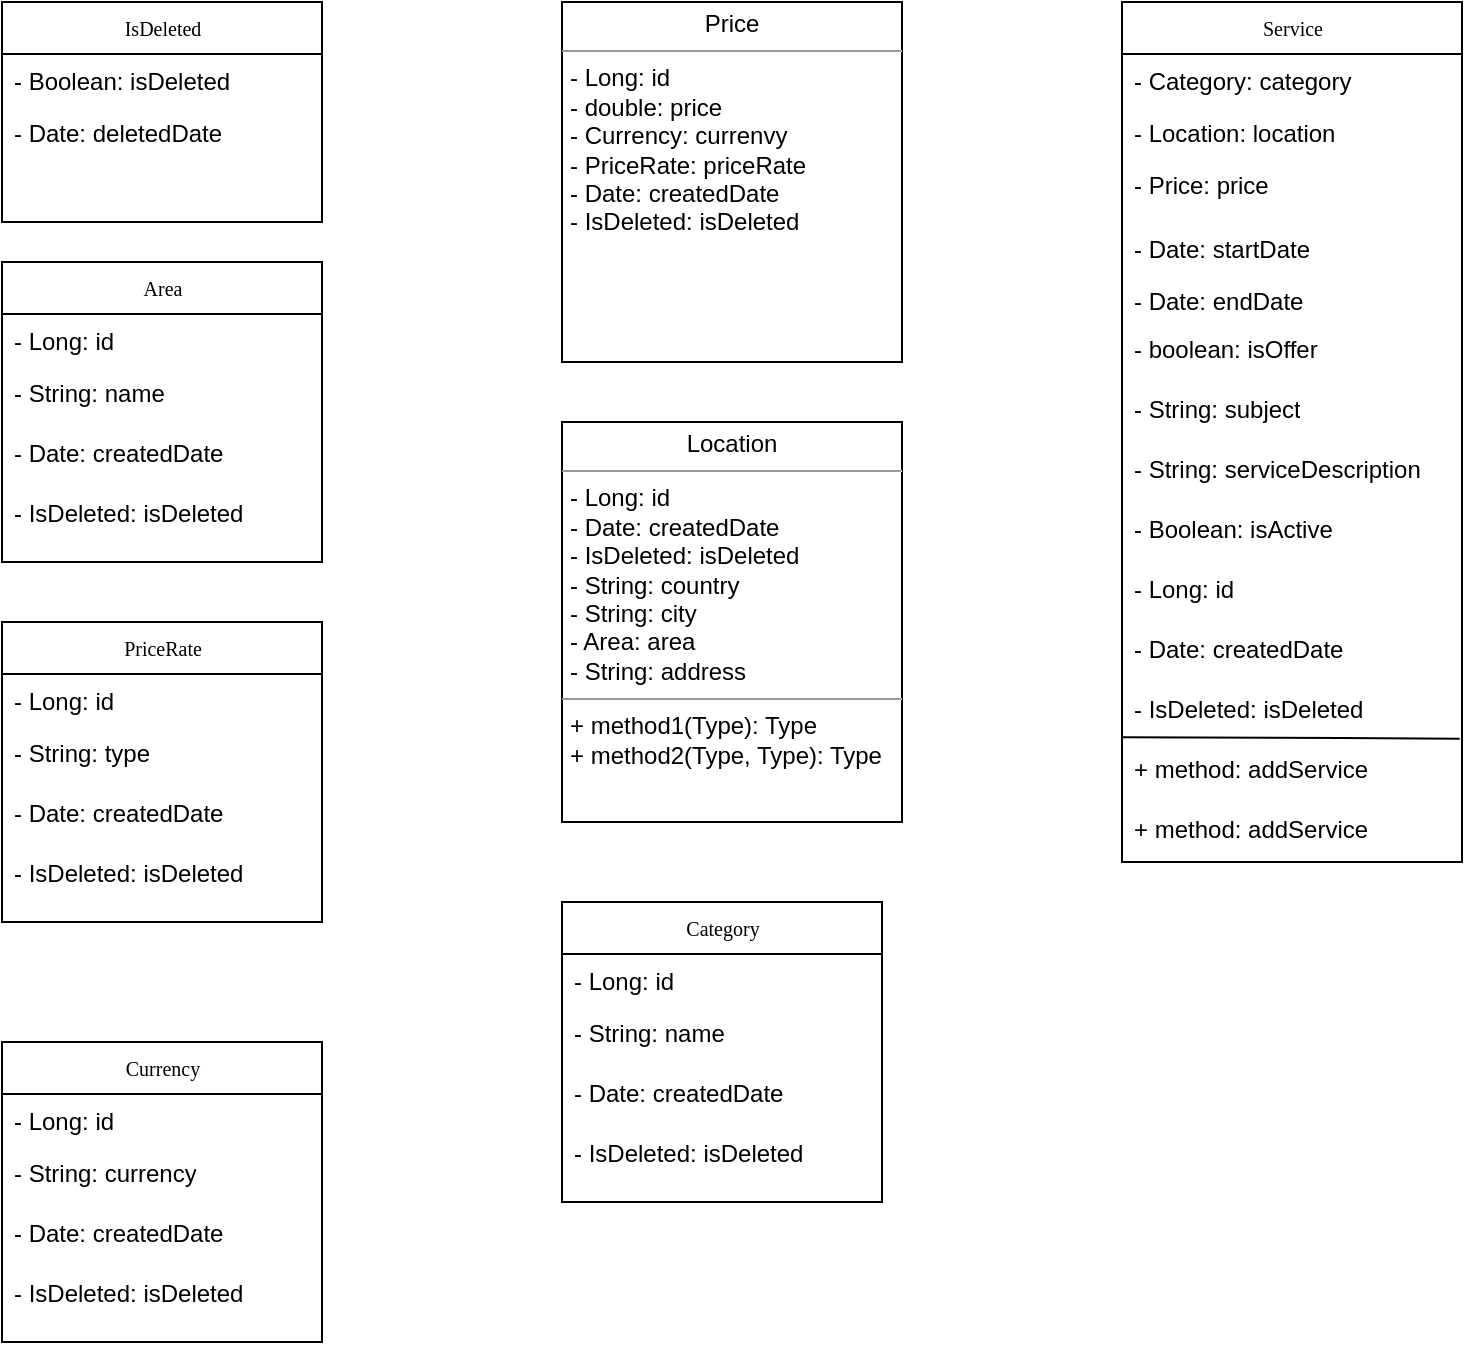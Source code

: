 <mxfile version="12.8.1" type="github">
  <diagram name="Page-1" id="c4acf3e9-155e-7222-9cf6-157b1a14988f">
    <mxGraphModel dx="1888" dy="548" grid="1" gridSize="10" guides="1" tooltips="1" connect="1" arrows="1" fold="1" page="1" pageScale="1" pageWidth="850" pageHeight="1100" background="#ffffff" math="0" shadow="0">
      <root>
        <mxCell id="0" />
        <mxCell id="1" parent="0" />
        <mxCell id="17acba5748e5396b-20" value="Category" style="swimlane;html=1;fontStyle=0;childLayout=stackLayout;horizontal=1;startSize=26;fillColor=none;horizontalStack=0;resizeParent=1;resizeLast=0;collapsible=1;marginBottom=0;swimlaneFillColor=#ffffff;rounded=0;shadow=0;comic=0;labelBackgroundColor=none;strokeWidth=1;fontFamily=Verdana;fontSize=10;align=center;" parent="1" vertex="1">
          <mxGeometry x="-560" y="450" width="160" height="150" as="geometry" />
        </mxCell>
        <mxCell id="17acba5748e5396b-21" value="- Long: id" style="text;html=1;strokeColor=none;fillColor=none;align=left;verticalAlign=top;spacingLeft=4;spacingRight=4;whiteSpace=wrap;overflow=hidden;rotatable=0;points=[[0,0.5],[1,0.5]];portConstraint=eastwest;" parent="17acba5748e5396b-20" vertex="1">
          <mxGeometry y="26" width="160" height="26" as="geometry" />
        </mxCell>
        <mxCell id="DxIsQP9263FxMT1ZJkQR-26" value="- String: name" style="text;html=1;strokeColor=none;fillColor=none;align=left;verticalAlign=top;spacingLeft=4;spacingRight=4;whiteSpace=wrap;overflow=hidden;rotatable=0;points=[[0,0.5],[1,0.5]];portConstraint=eastwest;" parent="17acba5748e5396b-20" vertex="1">
          <mxGeometry y="52" width="160" height="30" as="geometry" />
        </mxCell>
        <mxCell id="DxIsQP9263FxMT1ZJkQR-30" value="- Date: createdDate" style="text;html=1;strokeColor=none;fillColor=none;align=left;verticalAlign=top;spacingLeft=4;spacingRight=4;whiteSpace=wrap;overflow=hidden;rotatable=0;points=[[0,0.5],[1,0.5]];portConstraint=eastwest;" parent="17acba5748e5396b-20" vertex="1">
          <mxGeometry y="82" width="160" height="30" as="geometry" />
        </mxCell>
        <mxCell id="DxIsQP9263FxMT1ZJkQR-24" value="- IsDeleted: isDeleted" style="text;html=1;strokeColor=none;fillColor=none;align=left;verticalAlign=top;spacingLeft=4;spacingRight=4;whiteSpace=wrap;overflow=hidden;rotatable=0;points=[[0,0.5],[1,0.5]];portConstraint=eastwest;" parent="17acba5748e5396b-20" vertex="1">
          <mxGeometry y="112" width="160" height="30" as="geometry" />
        </mxCell>
        <mxCell id="17acba5748e5396b-30" value="Service" style="swimlane;html=1;fontStyle=0;childLayout=stackLayout;horizontal=1;startSize=26;fillColor=none;horizontalStack=0;resizeParent=1;resizeLast=0;collapsible=1;marginBottom=0;swimlaneFillColor=#ffffff;rounded=0;shadow=0;comic=0;labelBackgroundColor=none;strokeWidth=1;fontFamily=Verdana;fontSize=10;align=center;" parent="1" vertex="1">
          <mxGeometry x="-280" width="170" height="430" as="geometry" />
        </mxCell>
        <mxCell id="17acba5748e5396b-31" value="- Category: category" style="text;html=1;strokeColor=none;fillColor=none;align=left;verticalAlign=top;spacingLeft=4;spacingRight=4;whiteSpace=wrap;overflow=hidden;rotatable=0;points=[[0,0.5],[1,0.5]];portConstraint=eastwest;" parent="17acba5748e5396b-30" vertex="1">
          <mxGeometry y="26" width="170" height="26" as="geometry" />
        </mxCell>
        <mxCell id="17acba5748e5396b-32" value="- Location: location" style="text;html=1;strokeColor=none;fillColor=none;align=left;verticalAlign=top;spacingLeft=4;spacingRight=4;whiteSpace=wrap;overflow=hidden;rotatable=0;points=[[0,0.5],[1,0.5]];portConstraint=eastwest;" parent="17acba5748e5396b-30" vertex="1">
          <mxGeometry y="52" width="170" height="26" as="geometry" />
        </mxCell>
        <mxCell id="17acba5748e5396b-33" value="- Price: price" style="text;html=1;strokeColor=none;fillColor=none;align=left;verticalAlign=top;spacingLeft=4;spacingRight=4;whiteSpace=wrap;overflow=hidden;rotatable=0;points=[[0,0.5],[1,0.5]];portConstraint=eastwest;" parent="17acba5748e5396b-30" vertex="1">
          <mxGeometry y="78" width="170" height="32" as="geometry" />
        </mxCell>
        <mxCell id="zWuEhCJksEVTQqrsZCxa-1" value="- Date: startDate" style="text;html=1;strokeColor=none;fillColor=none;align=left;verticalAlign=top;spacingLeft=4;spacingRight=4;whiteSpace=wrap;overflow=hidden;rotatable=0;points=[[0,0.5],[1,0.5]];portConstraint=eastwest;" parent="17acba5748e5396b-30" vertex="1">
          <mxGeometry y="110" width="170" height="26" as="geometry" />
        </mxCell>
        <mxCell id="zWuEhCJksEVTQqrsZCxa-2" value="- Date: endDate" style="text;html=1;strokeColor=none;fillColor=none;align=left;verticalAlign=top;spacingLeft=4;spacingRight=4;whiteSpace=wrap;overflow=hidden;rotatable=0;points=[[0,0.5],[1,0.5]];portConstraint=eastwest;" parent="17acba5748e5396b-30" vertex="1">
          <mxGeometry y="136" width="170" height="24" as="geometry" />
        </mxCell>
        <mxCell id="zWuEhCJksEVTQqrsZCxa-3" value="- boolean: isOffer" style="text;html=1;strokeColor=none;fillColor=none;align=left;verticalAlign=top;spacingLeft=4;spacingRight=4;whiteSpace=wrap;overflow=hidden;rotatable=0;points=[[0,0.5],[1,0.5]];portConstraint=eastwest;" parent="17acba5748e5396b-30" vertex="1">
          <mxGeometry y="160" width="170" height="30" as="geometry" />
        </mxCell>
        <mxCell id="zWuEhCJksEVTQqrsZCxa-5" value="- String: subject" style="text;html=1;strokeColor=none;fillColor=none;align=left;verticalAlign=top;spacingLeft=4;spacingRight=4;whiteSpace=wrap;overflow=hidden;rotatable=0;points=[[0,0.5],[1,0.5]];portConstraint=eastwest;" parent="17acba5748e5396b-30" vertex="1">
          <mxGeometry y="190" width="170" height="30" as="geometry" />
        </mxCell>
        <mxCell id="zWuEhCJksEVTQqrsZCxa-6" value="- String: serviceDescription" style="text;html=1;strokeColor=none;fillColor=none;align=left;verticalAlign=top;spacingLeft=4;spacingRight=4;whiteSpace=wrap;overflow=hidden;rotatable=0;points=[[0,0.5],[1,0.5]];portConstraint=eastwest;" parent="17acba5748e5396b-30" vertex="1">
          <mxGeometry y="220" width="170" height="30" as="geometry" />
        </mxCell>
        <mxCell id="zWuEhCJksEVTQqrsZCxa-8" value="- Boolean: isActive" style="text;html=1;strokeColor=none;fillColor=none;align=left;verticalAlign=top;spacingLeft=4;spacingRight=4;whiteSpace=wrap;overflow=hidden;rotatable=0;points=[[0,0.5],[1,0.5]];portConstraint=eastwest;" parent="17acba5748e5396b-30" vertex="1">
          <mxGeometry y="250" width="170" height="30" as="geometry" />
        </mxCell>
        <mxCell id="zWuEhCJksEVTQqrsZCxa-9" value="- Long: id" style="text;html=1;strokeColor=none;fillColor=none;align=left;verticalAlign=top;spacingLeft=4;spacingRight=4;whiteSpace=wrap;overflow=hidden;rotatable=0;points=[[0,0.5],[1,0.5]];portConstraint=eastwest;" parent="17acba5748e5396b-30" vertex="1">
          <mxGeometry y="280" width="170" height="30" as="geometry" />
        </mxCell>
        <mxCell id="zWuEhCJksEVTQqrsZCxa-10" value="- Date: createdDate" style="text;html=1;strokeColor=none;fillColor=none;align=left;verticalAlign=top;spacingLeft=4;spacingRight=4;whiteSpace=wrap;overflow=hidden;rotatable=0;points=[[0,0.5],[1,0.5]];portConstraint=eastwest;" parent="17acba5748e5396b-30" vertex="1">
          <mxGeometry y="310" width="170" height="30" as="geometry" />
        </mxCell>
        <mxCell id="DxIsQP9263FxMT1ZJkQR-3" value="" style="endArrow=none;html=1;exitX=0;exitY=1.02;exitDx=0;exitDy=0;exitPerimeter=0;entryX=0.993;entryY=1.047;entryDx=0;entryDy=0;entryPerimeter=0;" parent="17acba5748e5396b-30" edge="1">
          <mxGeometry width="50" height="50" relative="1" as="geometry">
            <mxPoint y="367.6" as="sourcePoint" />
            <mxPoint x="168.81" y="368.41" as="targetPoint" />
            <Array as="points">
              <mxPoint x="120" y="368" />
            </Array>
          </mxGeometry>
        </mxCell>
        <mxCell id="DxIsQP9263FxMT1ZJkQR-5" value="- IsDeleted: isDeleted" style="text;html=1;strokeColor=none;fillColor=none;align=left;verticalAlign=top;spacingLeft=4;spacingRight=4;whiteSpace=wrap;overflow=hidden;rotatable=0;points=[[0,0.5],[1,0.5]];portConstraint=eastwest;" parent="17acba5748e5396b-30" vertex="1">
          <mxGeometry y="340" width="170" height="30" as="geometry" />
        </mxCell>
        <mxCell id="DxIsQP9263FxMT1ZJkQR-4" value="+ method: addService" style="text;html=1;strokeColor=none;fillColor=none;align=left;verticalAlign=top;spacingLeft=4;spacingRight=4;whiteSpace=wrap;overflow=hidden;rotatable=0;points=[[0,0.5],[1,0.5]];portConstraint=eastwest;" parent="17acba5748e5396b-30" vertex="1">
          <mxGeometry y="370" width="170" height="30" as="geometry" />
        </mxCell>
        <mxCell id="DxIsQP9263FxMT1ZJkQR-7" value="+ method: addService" style="text;html=1;strokeColor=none;fillColor=none;align=left;verticalAlign=top;spacingLeft=4;spacingRight=4;whiteSpace=wrap;overflow=hidden;rotatable=0;points=[[0,0.5],[1,0.5]];portConstraint=eastwest;" parent="17acba5748e5396b-30" vertex="1">
          <mxGeometry y="400" width="170" height="30" as="geometry" />
        </mxCell>
        <mxCell id="5d2195bd80daf111-10" value="&lt;p style=&quot;margin: 0px ; margin-top: 4px ; text-align: center&quot;&gt;Location&lt;/p&gt;&lt;hr size=&quot;1&quot;&gt;&lt;p style=&quot;margin: 0px ; margin-left: 4px&quot;&gt;- Long: id&lt;br&gt;- Date: createdDate&lt;/p&gt;&lt;p style=&quot;margin: 0px ; margin-left: 4px&quot;&gt;- IsDeleted: isDeleted&lt;/p&gt;&lt;p style=&quot;margin: 0px ; margin-left: 4px&quot;&gt;- String: country&lt;/p&gt;&lt;p style=&quot;margin: 0px ; margin-left: 4px&quot;&gt;- String: city&lt;/p&gt;&lt;p style=&quot;margin: 0px ; margin-left: 4px&quot;&gt;- Area: area&lt;/p&gt;&lt;p style=&quot;margin: 0px ; margin-left: 4px&quot;&gt;- String: address&lt;/p&gt;&lt;hr size=&quot;1&quot;&gt;&lt;p style=&quot;margin: 0px ; margin-left: 4px&quot;&gt;+ method1(Type): Type&lt;br&gt;+ method2(Type, Type): Type&lt;/p&gt;" style="verticalAlign=top;align=left;overflow=fill;fontSize=12;fontFamily=Helvetica;html=1;rounded=0;shadow=0;comic=0;labelBackgroundColor=none;strokeWidth=1" parent="1" vertex="1">
          <mxGeometry x="-560" y="210" width="170" height="200" as="geometry" />
        </mxCell>
        <mxCell id="5d2195bd80daf111-15" value="&lt;p style=&quot;margin: 0px ; margin-top: 4px ; text-align: center&quot;&gt;Price&lt;/p&gt;&lt;hr size=&quot;1&quot;&gt;&lt;p style=&quot;margin: 0px ; margin-left: 4px&quot;&gt;- Long: id&lt;br&gt;- double: price&lt;/p&gt;&lt;p style=&quot;margin: 0px ; margin-left: 4px&quot;&gt;- Currency: currenvy&lt;/p&gt;&lt;p style=&quot;margin: 0px ; margin-left: 4px&quot;&gt;- PriceRate: priceRate&lt;/p&gt;&lt;p style=&quot;margin: 0px ; margin-left: 4px&quot;&gt;- Date: createdDate&lt;/p&gt;&lt;p style=&quot;margin: 0px ; margin-left: 4px&quot;&gt;- IsDeleted: isDeleted&lt;/p&gt;" style="verticalAlign=top;align=left;overflow=fill;fontSize=12;fontFamily=Helvetica;html=1;rounded=0;shadow=0;comic=0;labelBackgroundColor=none;strokeWidth=1" parent="1" vertex="1">
          <mxGeometry x="-560" width="170" height="180" as="geometry" />
        </mxCell>
        <mxCell id="DxIsQP9263FxMT1ZJkQR-27" value="IsDeleted" style="swimlane;html=1;fontStyle=0;childLayout=stackLayout;horizontal=1;startSize=26;fillColor=none;horizontalStack=0;resizeParent=1;resizeLast=0;collapsible=1;marginBottom=0;swimlaneFillColor=#ffffff;rounded=0;shadow=0;comic=0;labelBackgroundColor=none;strokeWidth=1;fontFamily=Verdana;fontSize=10;align=center;" parent="1" vertex="1">
          <mxGeometry x="-840" width="160" height="110" as="geometry" />
        </mxCell>
        <mxCell id="DxIsQP9263FxMT1ZJkQR-28" value="- Boolean: isDeleted" style="text;html=1;strokeColor=none;fillColor=none;align=left;verticalAlign=top;spacingLeft=4;spacingRight=4;whiteSpace=wrap;overflow=hidden;rotatable=0;points=[[0,0.5],[1,0.5]];portConstraint=eastwest;" parent="DxIsQP9263FxMT1ZJkQR-27" vertex="1">
          <mxGeometry y="26" width="160" height="26" as="geometry" />
        </mxCell>
        <mxCell id="DxIsQP9263FxMT1ZJkQR-29" value="- Date: deletedDate" style="text;html=1;strokeColor=none;fillColor=none;align=left;verticalAlign=top;spacingLeft=4;spacingRight=4;whiteSpace=wrap;overflow=hidden;rotatable=0;points=[[0,0.5],[1,0.5]];portConstraint=eastwest;" parent="DxIsQP9263FxMT1ZJkQR-27" vertex="1">
          <mxGeometry y="52" width="160" height="26" as="geometry" />
        </mxCell>
        <mxCell id="ztwFjhEFwHQVpPUq619F-1" value="Area" style="swimlane;html=1;fontStyle=0;childLayout=stackLayout;horizontal=1;startSize=26;fillColor=none;horizontalStack=0;resizeParent=1;resizeLast=0;collapsible=1;marginBottom=0;swimlaneFillColor=#ffffff;rounded=0;shadow=0;comic=0;labelBackgroundColor=none;strokeWidth=1;fontFamily=Verdana;fontSize=10;align=center;" vertex="1" parent="1">
          <mxGeometry x="-840" y="130" width="160" height="150" as="geometry" />
        </mxCell>
        <mxCell id="ztwFjhEFwHQVpPUq619F-2" value="- Long: id" style="text;html=1;strokeColor=none;fillColor=none;align=left;verticalAlign=top;spacingLeft=4;spacingRight=4;whiteSpace=wrap;overflow=hidden;rotatable=0;points=[[0,0.5],[1,0.5]];portConstraint=eastwest;" vertex="1" parent="ztwFjhEFwHQVpPUq619F-1">
          <mxGeometry y="26" width="160" height="26" as="geometry" />
        </mxCell>
        <mxCell id="ztwFjhEFwHQVpPUq619F-3" value="- String: name" style="text;html=1;strokeColor=none;fillColor=none;align=left;verticalAlign=top;spacingLeft=4;spacingRight=4;whiteSpace=wrap;overflow=hidden;rotatable=0;points=[[0,0.5],[1,0.5]];portConstraint=eastwest;" vertex="1" parent="ztwFjhEFwHQVpPUq619F-1">
          <mxGeometry y="52" width="160" height="30" as="geometry" />
        </mxCell>
        <mxCell id="ztwFjhEFwHQVpPUq619F-4" value="- Date: createdDate" style="text;html=1;strokeColor=none;fillColor=none;align=left;verticalAlign=top;spacingLeft=4;spacingRight=4;whiteSpace=wrap;overflow=hidden;rotatable=0;points=[[0,0.5],[1,0.5]];portConstraint=eastwest;" vertex="1" parent="ztwFjhEFwHQVpPUq619F-1">
          <mxGeometry y="82" width="160" height="30" as="geometry" />
        </mxCell>
        <mxCell id="ztwFjhEFwHQVpPUq619F-5" value="- IsDeleted: isDeleted" style="text;html=1;strokeColor=none;fillColor=none;align=left;verticalAlign=top;spacingLeft=4;spacingRight=4;whiteSpace=wrap;overflow=hidden;rotatable=0;points=[[0,0.5],[1,0.5]];portConstraint=eastwest;" vertex="1" parent="ztwFjhEFwHQVpPUq619F-1">
          <mxGeometry y="112" width="160" height="30" as="geometry" />
        </mxCell>
        <mxCell id="ztwFjhEFwHQVpPUq619F-6" value="PriceRate" style="swimlane;html=1;fontStyle=0;childLayout=stackLayout;horizontal=1;startSize=26;fillColor=none;horizontalStack=0;resizeParent=1;resizeLast=0;collapsible=1;marginBottom=0;swimlaneFillColor=#ffffff;rounded=0;shadow=0;comic=0;labelBackgroundColor=none;strokeWidth=1;fontFamily=Verdana;fontSize=10;align=center;" vertex="1" parent="1">
          <mxGeometry x="-840" y="310" width="160" height="150" as="geometry" />
        </mxCell>
        <mxCell id="ztwFjhEFwHQVpPUq619F-7" value="- Long: id" style="text;html=1;strokeColor=none;fillColor=none;align=left;verticalAlign=top;spacingLeft=4;spacingRight=4;whiteSpace=wrap;overflow=hidden;rotatable=0;points=[[0,0.5],[1,0.5]];portConstraint=eastwest;" vertex="1" parent="ztwFjhEFwHQVpPUq619F-6">
          <mxGeometry y="26" width="160" height="26" as="geometry" />
        </mxCell>
        <mxCell id="ztwFjhEFwHQVpPUq619F-8" value="- String: type" style="text;html=1;strokeColor=none;fillColor=none;align=left;verticalAlign=top;spacingLeft=4;spacingRight=4;whiteSpace=wrap;overflow=hidden;rotatable=0;points=[[0,0.5],[1,0.5]];portConstraint=eastwest;" vertex="1" parent="ztwFjhEFwHQVpPUq619F-6">
          <mxGeometry y="52" width="160" height="30" as="geometry" />
        </mxCell>
        <mxCell id="ztwFjhEFwHQVpPUq619F-11" value="- Date: createdDate" style="text;html=1;strokeColor=none;fillColor=none;align=left;verticalAlign=top;spacingLeft=4;spacingRight=4;whiteSpace=wrap;overflow=hidden;rotatable=0;points=[[0,0.5],[1,0.5]];portConstraint=eastwest;" vertex="1" parent="ztwFjhEFwHQVpPUq619F-6">
          <mxGeometry y="82" width="160" height="30" as="geometry" />
        </mxCell>
        <mxCell id="ztwFjhEFwHQVpPUq619F-10" value="- IsDeleted: isDeleted" style="text;html=1;strokeColor=none;fillColor=none;align=left;verticalAlign=top;spacingLeft=4;spacingRight=4;whiteSpace=wrap;overflow=hidden;rotatable=0;points=[[0,0.5],[1,0.5]];portConstraint=eastwest;" vertex="1" parent="ztwFjhEFwHQVpPUq619F-6">
          <mxGeometry y="112" width="160" height="30" as="geometry" />
        </mxCell>
        <mxCell id="ztwFjhEFwHQVpPUq619F-12" value="Currency" style="swimlane;html=1;fontStyle=0;childLayout=stackLayout;horizontal=1;startSize=26;fillColor=none;horizontalStack=0;resizeParent=1;resizeLast=0;collapsible=1;marginBottom=0;swimlaneFillColor=#ffffff;rounded=0;shadow=0;comic=0;labelBackgroundColor=none;strokeWidth=1;fontFamily=Verdana;fontSize=10;align=center;" vertex="1" parent="1">
          <mxGeometry x="-840" y="520" width="160" height="150" as="geometry" />
        </mxCell>
        <mxCell id="ztwFjhEFwHQVpPUq619F-13" value="- Long: id" style="text;html=1;strokeColor=none;fillColor=none;align=left;verticalAlign=top;spacingLeft=4;spacingRight=4;whiteSpace=wrap;overflow=hidden;rotatable=0;points=[[0,0.5],[1,0.5]];portConstraint=eastwest;" vertex="1" parent="ztwFjhEFwHQVpPUq619F-12">
          <mxGeometry y="26" width="160" height="26" as="geometry" />
        </mxCell>
        <mxCell id="ztwFjhEFwHQVpPUq619F-14" value="- String: currency" style="text;html=1;strokeColor=none;fillColor=none;align=left;verticalAlign=top;spacingLeft=4;spacingRight=4;whiteSpace=wrap;overflow=hidden;rotatable=0;points=[[0,0.5],[1,0.5]];portConstraint=eastwest;" vertex="1" parent="ztwFjhEFwHQVpPUq619F-12">
          <mxGeometry y="52" width="160" height="30" as="geometry" />
        </mxCell>
        <mxCell id="ztwFjhEFwHQVpPUq619F-15" value="- Date: createdDate" style="text;html=1;strokeColor=none;fillColor=none;align=left;verticalAlign=top;spacingLeft=4;spacingRight=4;whiteSpace=wrap;overflow=hidden;rotatable=0;points=[[0,0.5],[1,0.5]];portConstraint=eastwest;" vertex="1" parent="ztwFjhEFwHQVpPUq619F-12">
          <mxGeometry y="82" width="160" height="30" as="geometry" />
        </mxCell>
        <mxCell id="ztwFjhEFwHQVpPUq619F-16" value="- IsDeleted: isDeleted" style="text;html=1;strokeColor=none;fillColor=none;align=left;verticalAlign=top;spacingLeft=4;spacingRight=4;whiteSpace=wrap;overflow=hidden;rotatable=0;points=[[0,0.5],[1,0.5]];portConstraint=eastwest;" vertex="1" parent="ztwFjhEFwHQVpPUq619F-12">
          <mxGeometry y="112" width="160" height="30" as="geometry" />
        </mxCell>
      </root>
    </mxGraphModel>
  </diagram>
</mxfile>
